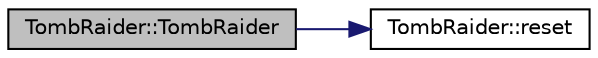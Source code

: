 digraph "TombRaider::TombRaider"
{
 // INTERACTIVE_SVG=YES
  edge [fontname="Helvetica",fontsize="10",labelfontname="Helvetica",labelfontsize="10"];
  node [fontname="Helvetica",fontsize="10",shape=record];
  rankdir="LR";
  Node1 [label="TombRaider::TombRaider",height=0.2,width=0.4,color="black", fillcolor="grey75", style="filled" fontcolor="black"];
  Node1 -> Node2 [color="midnightblue",fontsize="10",style="solid",fontname="Helvetica"];
  Node2 [label="TombRaider::reset",height=0.2,width=0.4,color="black", fillcolor="white", style="filled",URL="$class_tomb_raider.html#a2aa2d3c97b5f39f058241f8ae78177b2"];
}
